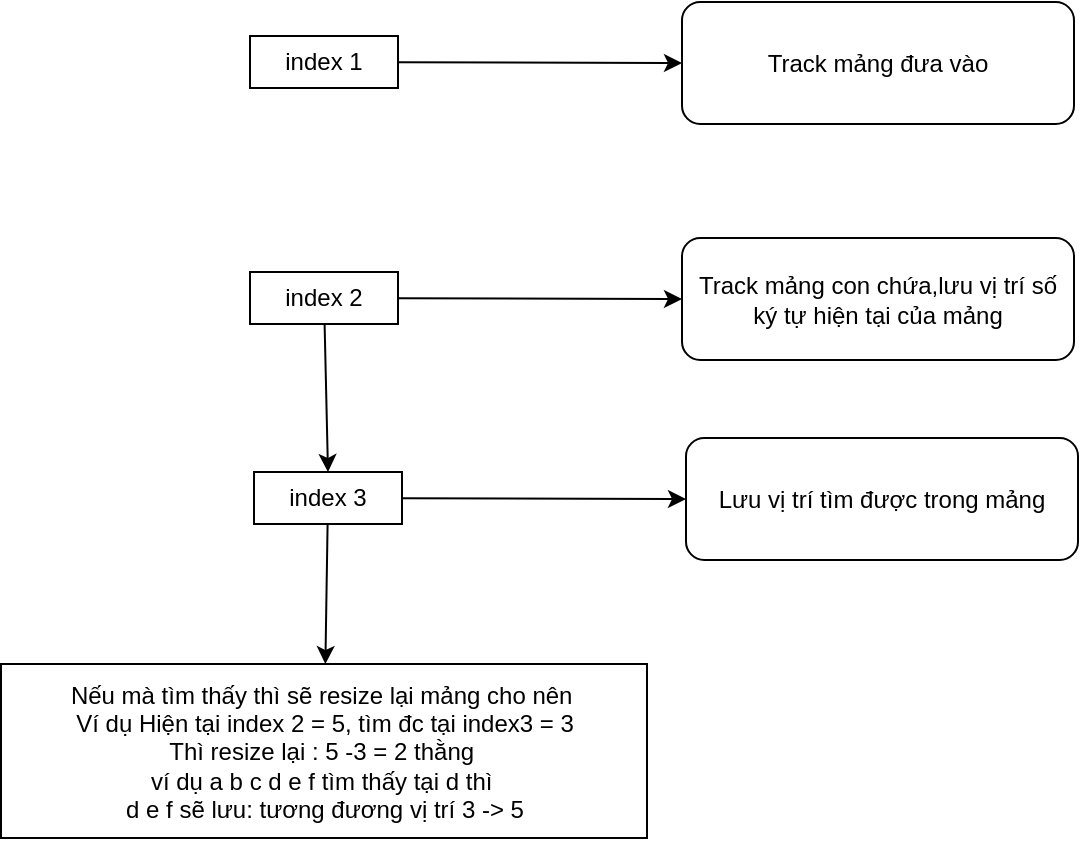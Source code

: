 <mxfile>
    <diagram id="F54fx5xr2MYg-s0der5I" name="Page-1">
        <mxGraphModel dx="990" dy="678" grid="0" gridSize="10" guides="1" tooltips="1" connect="1" arrows="1" fold="1" page="1" pageScale="1" pageWidth="850" pageHeight="1100" math="0" shadow="0">
            <root>
                <mxCell id="0"/>
                <mxCell id="1" parent="0"/>
                <mxCell id="4" style="edgeStyle=none;html=1;entryX=0;entryY=0.5;entryDx=0;entryDy=0;" edge="1" parent="1" source="2" target="3">
                    <mxGeometry relative="1" as="geometry"/>
                </mxCell>
                <mxCell id="2" value="index 1" style="rounded=0;whiteSpace=wrap;html=1;" vertex="1" parent="1">
                    <mxGeometry x="189" y="254" width="74" height="26" as="geometry"/>
                </mxCell>
                <mxCell id="3" value="Track mảng đưa vào" style="rounded=1;whiteSpace=wrap;html=1;" vertex="1" parent="1">
                    <mxGeometry x="405" y="237" width="196" height="61" as="geometry"/>
                </mxCell>
                <mxCell id="6" style="edgeStyle=none;html=1;entryX=0;entryY=0.5;entryDx=0;entryDy=0;" edge="1" parent="1" source="7" target="8">
                    <mxGeometry relative="1" as="geometry"/>
                </mxCell>
                <mxCell id="12" style="edgeStyle=none;html=1;entryX=0.5;entryY=0;entryDx=0;entryDy=0;" edge="1" parent="1" source="7" target="10">
                    <mxGeometry relative="1" as="geometry"/>
                </mxCell>
                <mxCell id="7" value="index 2" style="rounded=0;whiteSpace=wrap;html=1;" vertex="1" parent="1">
                    <mxGeometry x="189" y="372" width="74" height="26" as="geometry"/>
                </mxCell>
                <mxCell id="8" value="Track mảng con chứa,lưu vị trí số ký tự hiện tại của mảng" style="rounded=1;whiteSpace=wrap;html=1;" vertex="1" parent="1">
                    <mxGeometry x="405" y="355" width="196" height="61" as="geometry"/>
                </mxCell>
                <mxCell id="9" style="edgeStyle=none;html=1;entryX=0;entryY=0.5;entryDx=0;entryDy=0;" edge="1" parent="1" source="10" target="11">
                    <mxGeometry relative="1" as="geometry"/>
                </mxCell>
                <mxCell id="13" style="edgeStyle=none;html=1;" edge="1" parent="1" source="10" target="14">
                    <mxGeometry relative="1" as="geometry">
                        <mxPoint x="228" y="576" as="targetPoint"/>
                    </mxGeometry>
                </mxCell>
                <mxCell id="10" value="index 3" style="rounded=0;whiteSpace=wrap;html=1;" vertex="1" parent="1">
                    <mxGeometry x="191" y="472" width="74" height="26" as="geometry"/>
                </mxCell>
                <mxCell id="11" value="Lưu vị trí tìm được trong mảng" style="rounded=1;whiteSpace=wrap;html=1;" vertex="1" parent="1">
                    <mxGeometry x="407" y="455" width="196" height="61" as="geometry"/>
                </mxCell>
                <mxCell id="14" value="Nếu mà tìm thấy thì sẽ resize lại mảng cho nên&amp;nbsp;&lt;br&gt;Ví dụ Hiện tại index 2 = 5, tìm đc tại index3 = 3&lt;div&gt;Thì resize lại : 5 -3 = 2 thằng&amp;nbsp;&lt;/div&gt;&lt;div&gt;ví dụ a b c d e f tìm thấy tại d thì&amp;nbsp;&lt;/div&gt;&lt;div&gt;d e f sẽ lưu: tương đương vị trí 3 -&amp;gt; 5&lt;/div&gt;" style="rounded=0;whiteSpace=wrap;html=1;" vertex="1" parent="1">
                    <mxGeometry x="64.5" y="568" width="323" height="87" as="geometry"/>
                </mxCell>
            </root>
        </mxGraphModel>
    </diagram>
</mxfile>